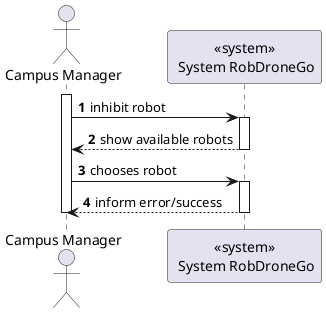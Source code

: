 @startuml
autonumber

actor "Campus Manager" as usr

participant "<<system>>\n System RobDroneGo" as sys

activate usr
    usr -> sys : inhibit robot
    activate sys
        sys --> usr : show available robots
    deactivate sys

    usr -> sys : chooses robot
    activate sys
        sys --> usr : inform error/success
    deactivate sys
deactivate usr

@enduml
